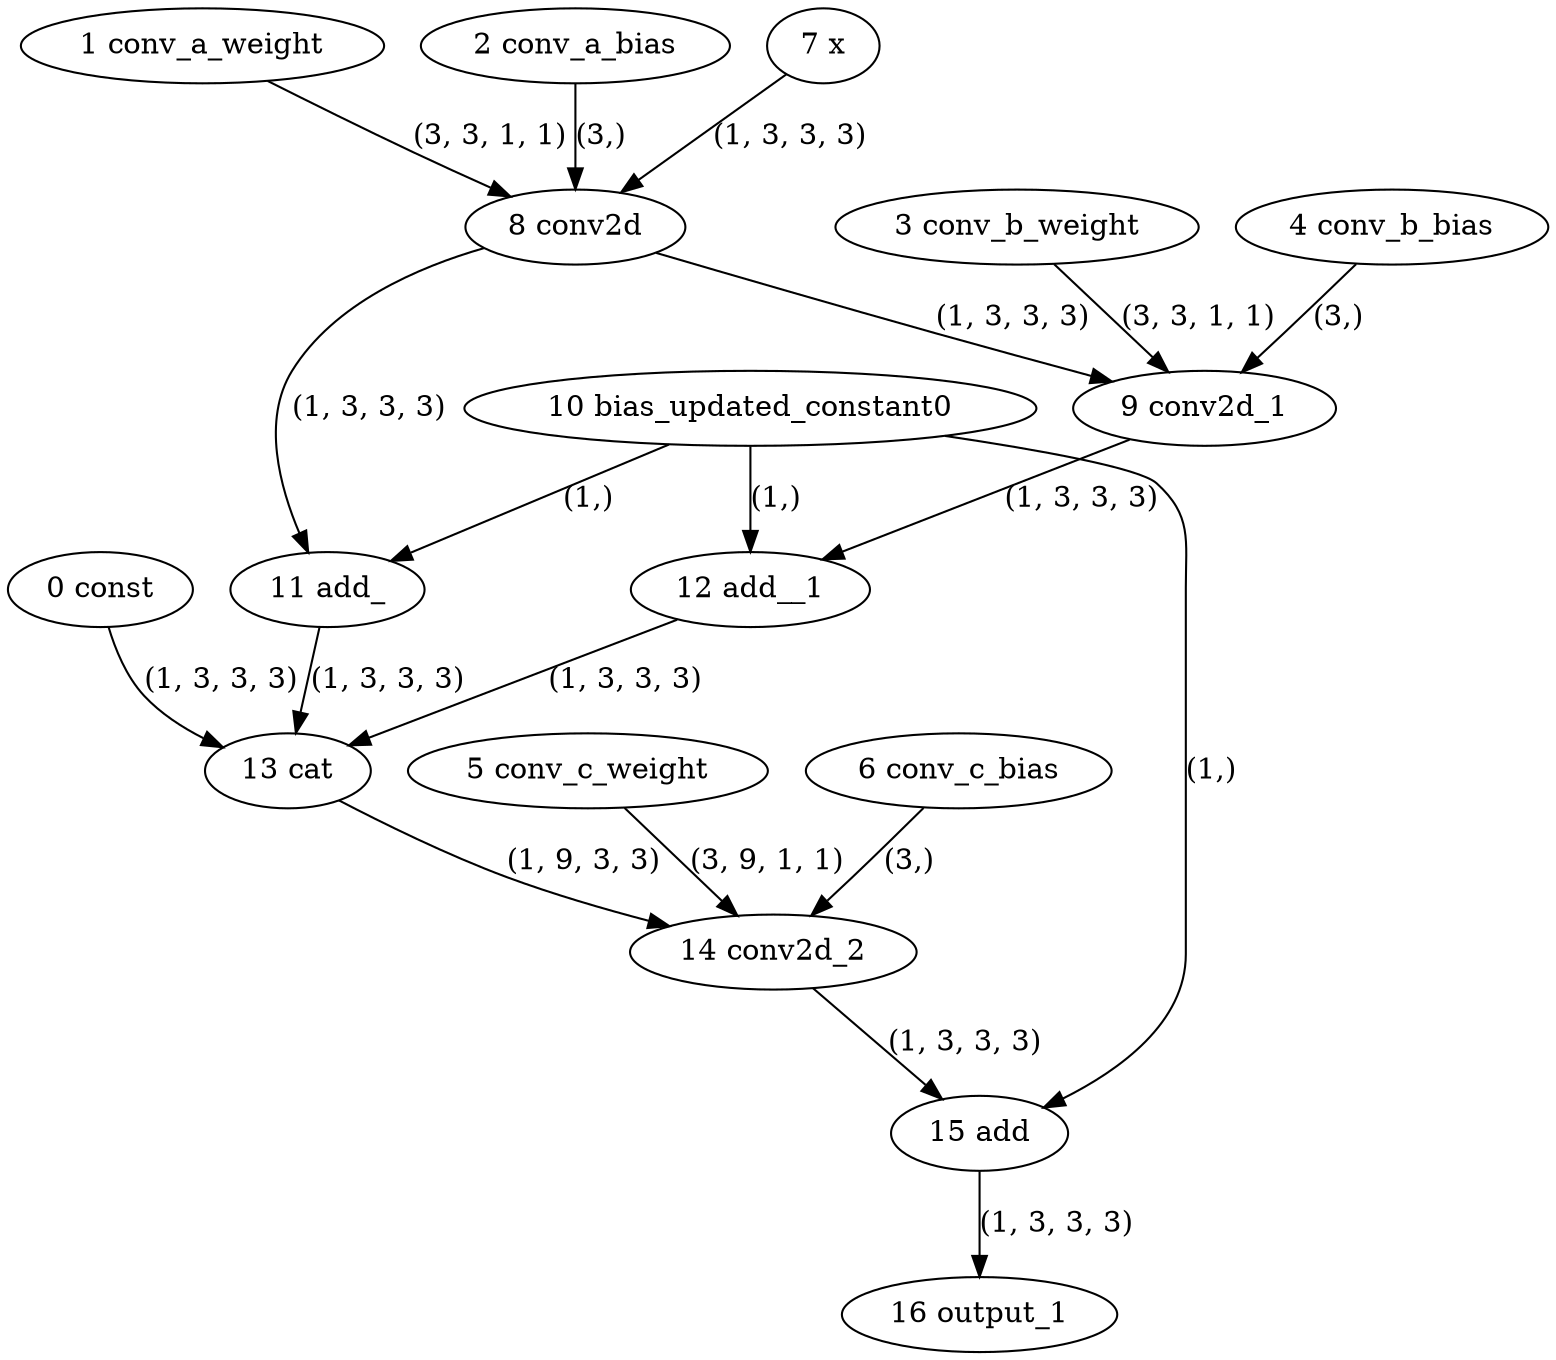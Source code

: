 strict digraph  {
"0 const" [id=0, type=get_attr];
"1 conv_a_weight" [id=1, type=get_attr];
"2 conv_a_bias" [id=2, type=get_attr];
"3 conv_b_weight" [id=3, type=get_attr];
"4 conv_b_bias" [id=4, type=get_attr];
"5 conv_c_weight" [id=5, type=get_attr];
"6 conv_c_bias" [id=6, type=get_attr];
"7 x" [id=7, type=input];
"8 conv2d" [id=8, type=conv2d];
"9 conv2d_1" [id=9, type=conv2d];
"10 bias_updated_constant0" [id=10, type=get_attr];
"11 add_" [id=11, type=add_];
"12 add__1" [id=12, type=add_];
"13 cat" [id=13, type=cat];
"14 conv2d_2" [id=14, type=conv2d];
"15 add" [id=15, type=add];
"16 output_1" [id=16, type=output];
"0 const" -> "13 cat"  [label="(1, 3, 3, 3)", style=solid];
"1 conv_a_weight" -> "8 conv2d"  [label="(3, 3, 1, 1)", style=solid];
"2 conv_a_bias" -> "8 conv2d"  [label="(3,)", style=solid];
"3 conv_b_weight" -> "9 conv2d_1"  [label="(3, 3, 1, 1)", style=solid];
"4 conv_b_bias" -> "9 conv2d_1"  [label="(3,)", style=solid];
"5 conv_c_weight" -> "14 conv2d_2"  [label="(3, 9, 1, 1)", style=solid];
"6 conv_c_bias" -> "14 conv2d_2"  [label="(3,)", style=solid];
"7 x" -> "8 conv2d"  [label="(1, 3, 3, 3)", style=solid];
"8 conv2d" -> "9 conv2d_1"  [label="(1, 3, 3, 3)", style=solid];
"8 conv2d" -> "11 add_"  [label="(1, 3, 3, 3)", style=solid];
"9 conv2d_1" -> "12 add__1"  [label="(1, 3, 3, 3)", style=solid];
"10 bias_updated_constant0" -> "11 add_"  [label="(1,)", style=solid];
"10 bias_updated_constant0" -> "12 add__1"  [label="(1,)", style=solid];
"10 bias_updated_constant0" -> "15 add"  [label="(1,)", style=solid];
"11 add_" -> "13 cat"  [label="(1, 3, 3, 3)", style=solid];
"12 add__1" -> "13 cat"  [label="(1, 3, 3, 3)", style=solid];
"13 cat" -> "14 conv2d_2"  [label="(1, 9, 3, 3)", style=solid];
"14 conv2d_2" -> "15 add"  [label="(1, 3, 3, 3)", style=solid];
"15 add" -> "16 output_1"  [label="(1, 3, 3, 3)", style=solid];
}
